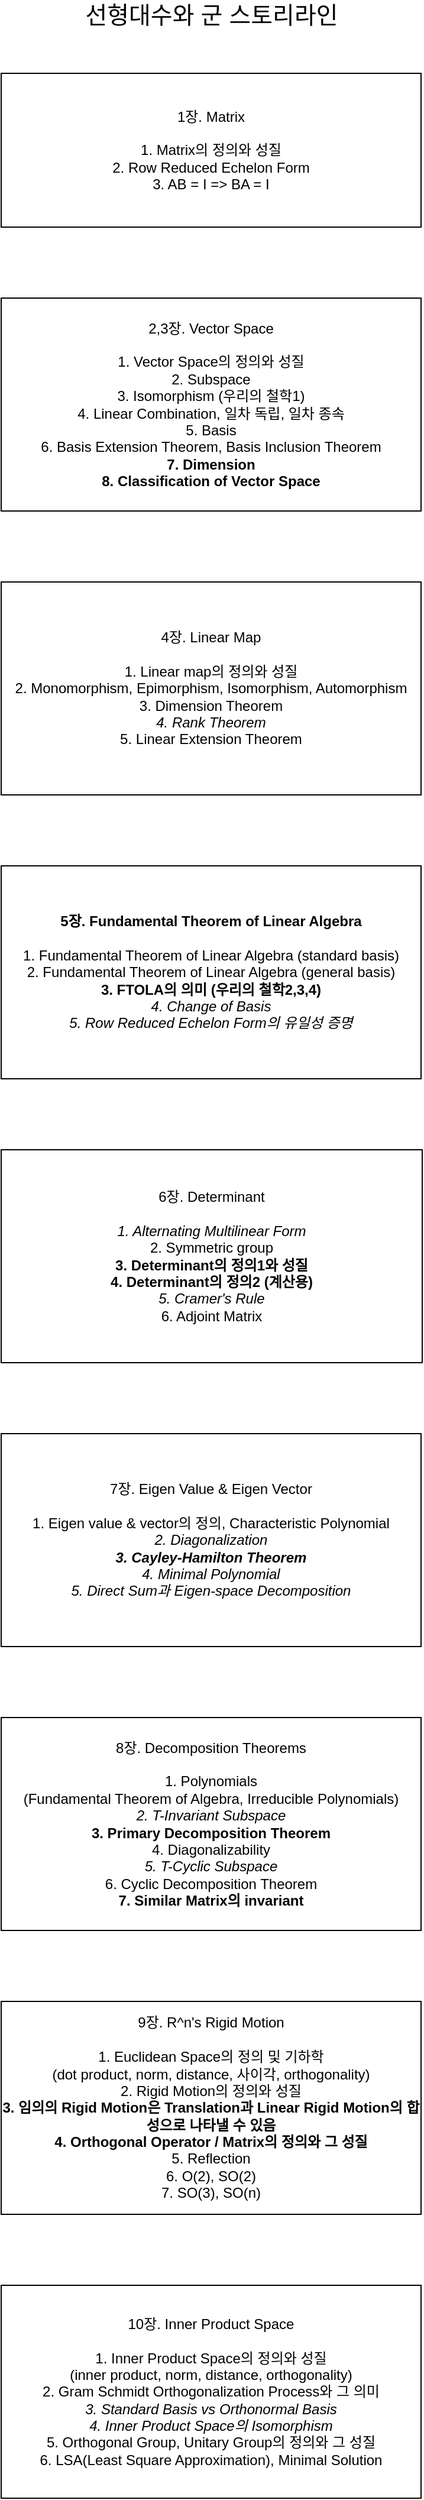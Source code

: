 <mxfile version="14.6.13" type="device"><diagram id="j_yH2tHEJTp50gzt8E6V" name="Page-1"><mxGraphModel dx="946" dy="680" grid="1" gridSize="10" guides="1" tooltips="1" connect="1" arrows="1" fold="1" page="1" pageScale="1" pageWidth="850" pageHeight="1100" math="0" shadow="0"><root><mxCell id="0"/><mxCell id="1" parent="0"/><mxCell id="AMFhhh2TzwHl3OU5WoKn-1" value="1장. Matrix&lt;br&gt;&lt;br&gt;1. Matrix의 정의와 성질&lt;br&gt;2. Row Reduced Echelon Form&lt;br&gt;3. AB = I =&amp;gt; BA = I" style="rounded=0;whiteSpace=wrap;html=1;" vertex="1" parent="1"><mxGeometry x="365" y="120" width="355" height="130" as="geometry"/></mxCell><mxCell id="AMFhhh2TzwHl3OU5WoKn-2" value="2,3장. Vector Space&lt;br&gt;&lt;br&gt;1. Vector Space의 정의와 성질&lt;br&gt;2. Subspace&lt;br&gt;3. Isomorphism (우리의 철학1)&lt;br&gt;4. Linear Combination, 일차 독립, 일차 종속&lt;br&gt;5. Basis&lt;br&gt;6. Basis Extension Theorem, Basis Inclusion Theorem&lt;br&gt;&lt;b&gt;7. Dimension&lt;/b&gt;&lt;br&gt;&lt;b&gt;8. Classification of Vector Space&lt;/b&gt;" style="rounded=0;whiteSpace=wrap;html=1;" vertex="1" parent="1"><mxGeometry x="365" y="310" width="355" height="180" as="geometry"/></mxCell><mxCell id="AMFhhh2TzwHl3OU5WoKn-3" value="4장. Linear Map&lt;br&gt;&lt;br&gt;1. Linear map의 정의와 성질&lt;br&gt;2. Monomorphism, Epimorphism, Isomorphism, Automorphism&lt;br&gt;3. Dimension Theorem&lt;br&gt;&lt;i&gt;4. Rank Theorem&lt;/i&gt;&lt;br&gt;5. Linear Extension Theorem" style="rounded=0;whiteSpace=wrap;html=1;" vertex="1" parent="1"><mxGeometry x="365" y="550" width="355" height="180" as="geometry"/></mxCell><mxCell id="AMFhhh2TzwHl3OU5WoKn-4" value="&lt;b&gt;5장. Fundamental Theorem of Linear Algebra&lt;/b&gt;&lt;br&gt;&lt;br&gt;1. Fundamental Theorem of Linear Algebra (standard basis)&lt;br&gt;2. Fundamental Theorem of Linear Algebra (general basis)&lt;br&gt;&lt;b&gt;3. FTOLA의 의미 (우리의 철학2,3,4)&lt;/b&gt;&lt;br&gt;&lt;i&gt;4. Change of Basis&lt;/i&gt;&lt;br&gt;&lt;i&gt;5. Row Reduced Echelon Form의 유일성 증명&lt;/i&gt;" style="rounded=0;whiteSpace=wrap;html=1;" vertex="1" parent="1"><mxGeometry x="365" y="790" width="355" height="180" as="geometry"/></mxCell><mxCell id="AMFhhh2TzwHl3OU5WoKn-5" value="6장. Determinant&lt;br&gt;&lt;br&gt;&lt;i&gt;1. Alternating Multilinear Form&lt;/i&gt;&lt;br&gt;2. Symmetric group&lt;br&gt;&lt;b&gt;3. Determinant의 정의1와 성질&lt;br&gt;4. Determinant의 정의2 (계산용)&lt;/b&gt;&lt;br&gt;&lt;i&gt;5. Cramer's Rule&lt;/i&gt;&lt;br&gt;6. Adjoint Matrix" style="rounded=0;whiteSpace=wrap;html=1;" vertex="1" parent="1"><mxGeometry x="365" y="1030" width="356" height="180" as="geometry"/></mxCell><mxCell id="AMFhhh2TzwHl3OU5WoKn-6" value="7장. Eigen Value &amp;amp; Eigen Vector&lt;br&gt;&lt;br&gt;1. Eigen value &amp;amp; vector의 정의, Characteristic Polynomial&lt;br&gt;&lt;i&gt;2. Diagonalization&lt;br&gt;&lt;b&gt;3. Cayley-Hamilton Theorem&lt;/b&gt;&lt;br&gt;4. Minimal Polynomial&lt;br&gt;5. Direct Sum과 Eigen-space Decomposition&lt;/i&gt;" style="rounded=0;whiteSpace=wrap;html=1;" vertex="1" parent="1"><mxGeometry x="365" y="1270" width="355" height="180" as="geometry"/></mxCell><mxCell id="AMFhhh2TzwHl3OU5WoKn-7" value="8장. Decomposition Theorems&lt;br&gt;&lt;br&gt;1. Polynomials&lt;br&gt;(Fundamental Theorem of Algebra, Irreducible Polynomials)&lt;br&gt;&lt;i&gt;2. T-Invariant Subspace&lt;/i&gt;&lt;br&gt;&lt;b&gt;3. Primary Decomposition Theorem&lt;/b&gt;&lt;br&gt;4. Diagonalizability&lt;br&gt;&lt;i&gt;5. T-Cyclic Subspace&lt;/i&gt;&lt;br&gt;6. Cyclic Decomposition Theorem&lt;br&gt;&lt;b&gt;7. Similar Matrix의 invariant&lt;/b&gt;" style="rounded=0;whiteSpace=wrap;html=1;" vertex="1" parent="1"><mxGeometry x="365" y="1510" width="355" height="180" as="geometry"/></mxCell><mxCell id="AMFhhh2TzwHl3OU5WoKn-8" value="9장. R^n's Rigid Motion&lt;br&gt;&lt;br&gt;1. Euclidean Space의 정의 및 기하학&lt;br&gt;(dot product, norm, distance, 사이각, orthogonality)&lt;br&gt;2. Rigid Motion의 정의와 성질&lt;br&gt;&lt;b&gt;3. 임의의 Rigid Motion은 Translation과 Linear Rigid Motion의 합성으로 나타낼 수 있음&lt;/b&gt;&lt;br&gt;&lt;b&gt;4. Orthogonal Operator / Matrix의 정의와 그 성질&lt;/b&gt;&lt;br&gt;5. Reflection&lt;br&gt;6. O(2), SO(2)&lt;br&gt;7. SO(3), SO(n)" style="rounded=0;whiteSpace=wrap;html=1;" vertex="1" parent="1"><mxGeometry x="365" y="1750" width="355" height="180" as="geometry"/></mxCell><mxCell id="AMFhhh2TzwHl3OU5WoKn-9" value="10장. Inner Product Space&lt;br&gt;&lt;br&gt;1. Inner Product Space의 정의와 성질&lt;br&gt;(inner product, norm, distance, orthogonality)&lt;br&gt;2. Gram Schmidt Orthogonalization Process와 그 의미&lt;br&gt;&lt;i&gt;3. Standard Basis vs Orthonormal Basis&lt;br&gt;4. Inner Product Space의 Isomorphism&lt;/i&gt;&lt;br&gt;5. Orthogonal Group, Unitary Group의 정의와 그 성질&lt;br&gt;6. LSA(Least Square Approximation), Minimal Solution" style="rounded=0;whiteSpace=wrap;html=1;" vertex="1" parent="1"><mxGeometry x="365" y="1990" width="355" height="180" as="geometry"/></mxCell><mxCell id="AMFhhh2TzwHl3OU5WoKn-10" value="&lt;font style=&quot;font-size: 20px&quot;&gt;선형대수와 군 스토리라인&lt;/font&gt;" style="text;html=1;strokeColor=none;fillColor=none;align=center;verticalAlign=middle;whiteSpace=wrap;rounded=0;" vertex="1" parent="1"><mxGeometry x="405.25" y="60" width="275.5" height="20" as="geometry"/></mxCell></root></mxGraphModel></diagram></mxfile>